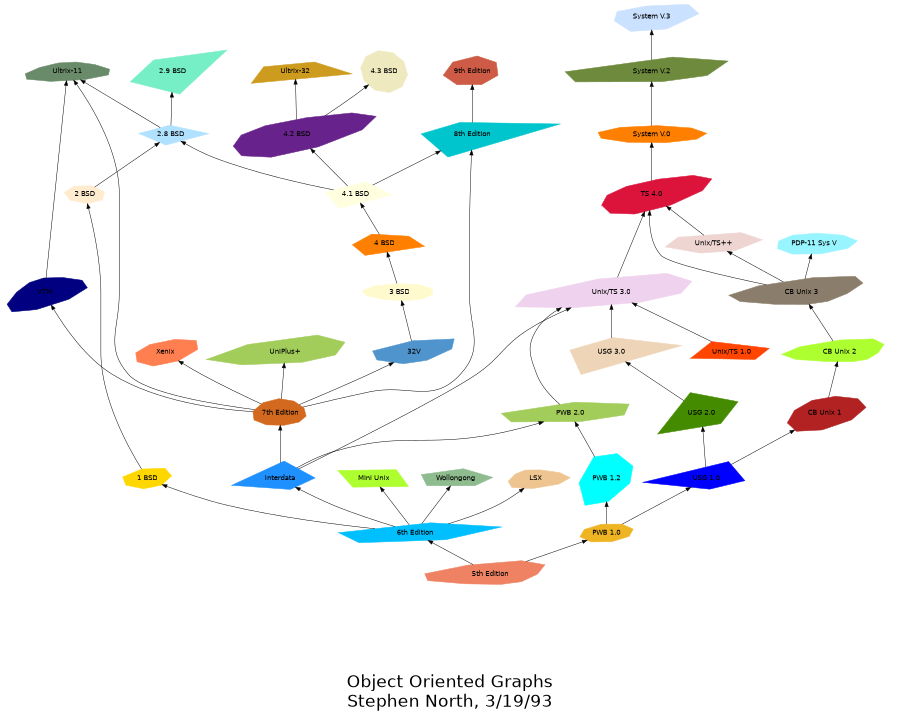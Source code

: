 digraph unix {
	graph [bb="0,0,1369.7,1194",
		fontname=Helvetica,
		fontsize=36,
		label="\n\n\n\nObject Oriented Graphs\nStephen North, 3/19/93",
		lheight=3.50,
		lp="684.87,130",
		lwidth=5.28,
		rankdir=BT,
		size="6,6"
	];
	node [color=white,
		distortion=0.0,
		fontname=Helvetica,
		label="\N",
		orientation=0.0,
		shape=polygon,
		sides=4,
		skew=0.0,
		style=filled
	];
	"5th Edition"	[color=salmon2,
		distortion=0.936354,
		height=0.62845,
		orientation=28,
		pos="763.71,282.62",
		sides=9,
		skew=-0.126818,
		width=2.4513];
	"6th Edition"	[color=deepskyblue,
		distortion=0.238792,
		height=0.53832,
		orientation=11,
		pos="634.71,360.63",
		sides=5,
		skew=0.995935,
		width=3.0296];
	"5th Edition" -> "6th Edition"	[pos="e,656.29,346.91 738.22,298.64 717.18,311.04 687.27,328.66 665.01,341.77"];
	"PWB 1.0"	[color=goldenrod2,
		distortion=0.019636,
		height=0.5066,
		orientation=79,
		pos="972.71,360.63",
		sides=8,
		skew=-0.440424,
		width=1.4853];
	"5th Edition" -> "PWB 1.0"	[pos="e,934.36,345.69 816.99,303 850.2,315.08 892.57,330.49 924.73,342.18"];
	LSX	[color=burlywood2,
		distortion=-0.698271,
		height=0.53598,
		orientation=22,
		pos="852.71,447.7",
		sides=9,
		skew=-0.195492,
		width=1.2854];
	"6th Edition" -> LSX	[pos="e,825.24,430.05 688.88,376.92 721.06,386.68 762.36,400.41 797.71,416.01 803.89,418.74 810.29,421.94 816.45,425.22"];
	"1 BSD"	[color=gold1,
		distortion=0.265084,
		height=0.54133,
		orientation=26,
		pos="175.71,447.7",
		sides=7,
		skew=0.403659,
		width=1.2966];
	"6th Edition" -> "1 BSD"	[pos="e,206.12,438.35 583.52,368.55 517.43,377.79 398.99,395.42 298.71,416.01 270.88,421.72 239.85,429.47 215.92,435.76"];
	"Mini Unix"	[color=greenyellow,
		distortion=0.039386,
		height=0.5,
		orientation=2,
		pos="554.71,447.7",
		skew=-0.461120,
		width=1.8383];
	"6th Edition" -> "Mini Unix"	[pos="e,570.13,430.3 622.21,374.92 610.23,387.65 591.88,407.17 577.34,422.63"];
	Wollongong	[color=darkseagreen,
		distortion=0.228564,
		height=0.5333,
		orientation=63,
		pos="713.71,447.7",
		sides=5,
		skew=-0.062846,
		width=2.0754];
	"6th Edition" -> Wollongong	[pos="e,700.88,432.88 651.46,379.67 663.92,393.09 680.96,411.43 694.06,425.54"];
	Interdata	[color=dodgerblue1,
		distortion=0.624013,
		height=0.704,
		orientation=56,
		pos="388.71,447.7",
		skew=0.101396,
		width=2.2595];
	"6th Edition" -> Interdata	[pos="e,417.97,436.58 604.54,372.06 560.01,387.46 476.67,416.28 427.6,433.25"];
	"PWB 1.2"	[color=cyan,
		distortion=0.640971,
		height=0.88033,
		orientation=84,
		pos="972.71,447.7",
		sides=7,
		skew=-0.768455,
		width=1.5343];
	"PWB 1.0" -> "PWB 1.2"	[pos="e,972.71,419.79 972.71,378.84 972.71,387.75 972.71,398.98 972.71,409.73"];
	"USG 1.0"	[color=blue,
		distortion=0.758942,
		height=0.69721,
		orientation=42,
		pos="1138.7,447.7",
		skew=0.039886,
		width=2.5691];
	"PWB 1.0" -> "USG 1.0"	[pos="e,1115,434.54 1005.1,378.23 1034.2,393.16 1076.8,414.96 1106,429.93"];
	"2 BSD"	[color=blanchedalmond,
		distortion=-0.010661,
		height=0.51591,
		orientation=84,
		pos="117.71,896.1",
		sides=7,
		skew=0.179249,
		width=1.1823];
	"1 BSD" -> "2 BSD"	[pos="e,121.64,877.25 170.16,465.71 160.06,498.25 139.71,571.7 139.71,635.17 139.71,635.17 139.71,635.17 139.71,728.96 139.71,777.84 130.23,\
834.12 123.72,867.03"];
	"Unix/TS 3.0"	[color=thistle2,
		distortion=0.731383,
		height=0.73633,
		orientation=43,
		pos="908.71,727.96",
		sides=8,
		skew=-0.824612,
		width=3.1145];
	Interdata -> "Unix/TS 3.0"	[pos="e,870.39,706.99 415.95,463.49 480.77,498.65 649.33,589.92 790.71,665.05 813.94,677.4 839.83,691 861.42,702.3"];
	"PWB 2.0"	[color=darkolivegreen3,
		distortion=0.592100,
		height=0.56098,
		orientation=34,
		pos="822.71,543.33",
		sides=6,
		skew=-0.719269,
		width=2.4677];
	Interdata -> "PWB 2.0"	[pos="e,767.37,526.7 420.73,461.04 437.99,467.3 459.77,474.58 479.71,479.39 584.55,504.73 614.05,493.71 719.71,515.39 731.99,517.91 745,\
520.99 757.49,524.15"];
	"7th Edition"	[color=chocolate,
		distortion=0.298417,
		height=0.64255,
		orientation=65,
		pos="388.71,543.33",
		sides=10,
		skew=0.310367,
		width=1.5756];
	Interdata -> "7th Edition"	[pos="e,388.71,523.58 388.71,470.42 388.71,483.25 388.71,499.65 388.71,513.54"];
	"TS 4.0"	[color=crimson,
		distortion=-0.641701,
		height=0.75173,
		orientation=50,
		pos="988.71,896.1",
		sides=10,
		skew=-0.952502,
		width=1.9652];
	"Unix/TS 3.0" -> "TS 4.0"	[pos="e,977.26,871.34 918.51,749.33 932.03,777.41 956.55,828.32 972.73,861.93"];
	"PWB 2.0" -> "Unix/TS 3.0"	[pos="e,850.13,706.46 813.63,560.76 801.49,585.17 783.56,631.71 802.71,665.05 811.53,680.43 825.81,692.35 841.07,701.43"];
	"8th Edition"	[color=turquoise3,
		distortion=-0.997093,
		height=0.80427,
		orientation=50,
		pos="714.71,988.37",
		skew=-0.061117,
		width=3.2588];
	"7th Edition" -> "8th Edition"	[pos="e,704.97,965.85 432.63,554.32 505.78,571.03 644.99,603.26 648.71,607.28 685.23,646.86 667.71,673.1 667.71,726.96 667.71,726.96 667.71,\
726.96 667.71,812.95 667.71,864.62 687.17,922.01 701.04,956.37"];
	"32V"	[color=steelblue3,
		distortion=0.878516,
		height=0.60598,
		orientation=19,
		pos="587.71,636.17",
		sides=7,
		skew=0.592905,
		width=1.4313];
	"7th Edition" -> "32V"	[pos="e,555.35,620.05 422.74,559.63 450.9,572.32 491.95,590.87 527.71,607.28 533.6,609.98 539.81,612.85 545.91,615.67"];
	V7M	[color=navy,
		distortion=-0.960249,
		height=0.74745,
		orientation=32,
		pos="52.705,727.96",
		sides=10,
		skew=0.460424,
		width=1.464];
	"7th Edition" -> V7M	[pos="e,64.089,711.69 340.1,551.64 294.87,560.01 226.8,576.69 174.71,607.28 131.53,632.63 92.269,676.56 70.518,703.56"];
	"Ultrix-11"	[color=darkseagreen4,
		distortion=-0.633186,
		height=0.53138,
		orientation=10,
		pos="120.71,1082.5",
		sides=10,
		skew=0.333125,
		width=1.7678];
	"7th Edition" -> "Ultrix-11"	[pos="e,131.03,1065.4 335.28,548.45 294.11,554.58 239.09,569.77 207.71,607.28 173.14,648.58 188.71,673.1 188.71,726.96 188.71,726.96 188.71,\
726.96 188.71,897.1 188.71,957.29 156.41,1022.1 136.34,1056.6"];
	Xenix	[color=coral,
		distortion=-0.337997,
		height=0.63729,
		orientation=52,
		pos="265.71,636.17",
		sides=8,
		skew=-0.760726,
		width=1.3725];
	"7th Edition" -> Xenix	[pos="e,284.63,621.19 364.11,562.5 343.53,577.7 314.2,599.35 292.92,615.07"];
	"UniPlus+"	[color=darkolivegreen3,
		distortion=0.788483,
		height=0.69194,
		orientation=39,
		pos="425.71,636.17",
		sides=7,
		skew=-0.526284,
		width=2.5716];
	"7th Edition" -> "UniPlus+"	[pos="e,419.25,619.32 397.29,565.4 402.68,578.64 409.67,595.81 415.37,609.79"];
	"9th Edition"	[color=coral3,
		distortion=0.138690,
		height=0.66083,
		orientation=55,
		pos="754.71,1082.5",
		sides=7,
		skew=0.554049,
		width=1.6632];
	"8th Edition" -> "9th Edition"	[pos="e,746.34,1062.2 720.78,1003.4 726.48,1016.5 735.18,1036.5 742.34,1053"];
	"3 BSD"	[color=lemonchiffon,
		distortion=0.251820,
		height=0.5,
		orientation=18,
		pos="530.71,727.96",
		sides=10,
		skew=-0.530618,
		width=1.5586];
	"32V" -> "3 BSD"	[pos="e,541,710.74 578.04,652.4 569.43,665.95 556.69,686.03 546.59,701.94"];
	V7M -> "Ultrix-11"	[pos="e,113.04,1064.3 52.31,747.66 51.934,782.54 52.812,859.75 65.705,923.16 75.436,971.02 96.048,1024.2 109.09,1055.1"];
	"2.8 BSD"	[color=lightskyblue1,
		distortion=-0.239422,
		height=0.55846,
		orientation=44,
		pos="287.71,988.37",
		skew=0.053841,
		width=1.9826];
	"2 BSD" -> "2.8 BSD"	[pos="e,263.5,974.51 140.63,909.27 169.96,924.84 220.96,951.93 254.53,969.75"];
	"2.8 BSD" -> "Ultrix-11"	[pos="e,147.42,1066.7 267.23,1000.7 239.68,1015.9 190.26,1043.1 156.5,1061.7"];
	"2.9 BSD"	[color=aquamarine2,
		distortion=-0.843381,
		height=0.80291,
		orientation=70,
		pos="287.71,1082.5",
		skew=-0.601395,
		width=2.3681];
	"2.8 BSD" -> "2.9 BSD"	[pos="e,287.71,1055.9 287.71,1005.4 287.71,1016.5 287.71,1031.7 287.71,1045.6"];
	"4 BSD"	[color=darkorange1,
		distortion=-0.772300,
		height=0.58561,
		orientation=24,
		pos="523.71,811.95",
		sides=5,
		skew=-0.028475,
		width=1.7389];
	"3 BSD" -> "4 BSD"	[pos="e,524.99,795.91 529.25,745.95 528.27,757.46 526.96,772.86 525.85,785.78"];
	"4.1 BSD"	[color=lightyellow1,
		distortion=-0.226170,
		height=0.6378,
		orientation=38,
		pos="516.71,896.1",
		skew=0.504053,
		width=1.9469];
	"4 BSD" -> "4.1 BSD"	[pos="e,517.98,880.12 522.49,827.26 521.48,839.05 520.03,856.07 518.84,870.1"];
	"4.1 BSD" -> "8th Edition"	[pos="e,671.89,967.85 548.52,911.6 579.22,925.6 626.26,947.04 662.46,963.55"];
	"4.1 BSD" -> "2.8 BSD"	[pos="e,313.32,977.27 491.76,906.93 450.85,923.06 369.4,955.17 322.72,973.57"];
	"4.2 BSD"	[color=darkorchid4,
		distortion=-0.807349,
		height=0.81143,
		orientation=50,
		pos="489.71,988.37",
		sides=10,
		skew=-0.908842,
		width=2.4777];
	"4.1 BSD" -> "4.2 BSD"	[pos="e,495.64,967.52 512.37,911.6 508.65,924.03 503.18,942.33 498.54,957.82"];
	"4.3 BSD"	[color=lemonchiffon2,
		distortion=-0.030619,
		height=0.77622,
		orientation=76,
		pos="628.71,1082.5",
		sides=10,
		skew=0.985021,
		width=1.3478];
	"4.2 BSD" -> "4.3 BSD"	[pos="e,600.33,1062.7 525.14,1012.9 545.55,1026.4 571.17,1043.4 591.82,1057"];
	"Ultrix-32"	[color=goldenrod3,
		distortion=-0.644209,
		height=0.58223,
		orientation=21,
		pos="476.71,1082.5",
		skew=0.307836,
		width=2.3681];
	"4.2 BSD" -> "Ultrix-32"	[pos="e,478.49,1068.8 487.2,1007.1 485.12,1021.8 482.16,1042.8 479.92,1058.7"];
	"PWB 1.2" -> "PWB 2.0"	[pos="e,844.07,529 941.63,468.1 915.53,484.39 878.47,507.52 852.69,523.62"];
	"CB Unix 1"	[color=firebrick,
		distortion=-0.348692,
		height=0.72208,
		orientation=42,
		pos="1173.7,543.33",
		sides=9,
		skew=0.767058,
		width=1.9071];
	"USG 1.0" -> "CB Unix 1"	[pos="e,1165,519.01 1145.5,466.75 1150,478.84 1156.1,495.11 1161.4,509.46"];
	"USG 2.0"	[color=chartreuse4,
		distortion=0.748625,
		height=0.77619,
		orientation=74,
		pos="1008.7,543.33",
		skew=-0.647656,
		width=2.1404];
	"USG 1.0" -> "USG 2.0"	[pos="e,1029.2,527.56 1122,460.75 1100.7,476.1 1063.5,502.89 1037.5,521.56"];
	"CB Unix 2"	[color=greenyellow,
		distortion=0.851818,
		height=0.61186,
		orientation=32,
		pos="1288.7,636.17",
		sides=10,
		skew=-0.020120,
		width=2.2509];
	"CB Unix 1" -> "CB Unix 2"	[pos="e,1269.4,619.92 1201.5,566.32 1219.8,580.71 1243.4,599.42 1261.5,613.7"];
	"USG 3.0"	[color=bisque2,
		distortion=-0.848455,
		height=0.80243,
		orientation=44,
		pos="908.71,636.17",
		skew=0.267152,
		width=2.7019];
	"USG 2.0" -> "USG 3.0"	[pos="e,923.11,622.09 984.5,566.32 968.16,581.17 946.75,600.61 930.86,615.04"];
	"CB Unix 3"	[color=bisque4,
		distortion=0.992237,
		height=0.674,
		orientation=29,
		pos="1202.7,727.96",
		sides=10,
		skew=0.256102,
		width=2.5175];
	"CB Unix 2" -> "CB Unix 3"	[pos="e,1217.9,711.05 1273.3,653.22 1259.9,667.27 1240.2,687.84 1225,703.69"];
	"Unix/TS++"	[color=mistyrose2,
		distortion=0.545461,
		height=0.55238,
		orientation=16,
		pos="1095.7,811.95",
		sides=6,
		skew=0.313589,
		width=2.1927];
	"CB Unix 3" -> "Unix/TS++"	[pos="e,1113.8,797.1 1183.1,744 1165.9,757.15 1140.9,776.35 1122,790.82"];
	"PDP-11 Sys V"	[color=cadetblue1,
		distortion=-0.267769,
		height=0.55754,
		orientation=40,
		pos="1274.7,811.95",
		sides=9,
		skew=0.271226,
		width=2.2825];
	"CB Unix 3" -> "PDP-11 Sys V"	[pos="e,1257.9,791.79 1221.6,750.5 1230.7,760.81 1241.6,773.26 1251.2,784.17"];
	"CB Unix 3" -> "TS 4.0"	[pos="e,986.62,874 1136.3,732.98 1093.4,739.18 1039.9,754.34 1007.7,790.87 990.29,810.65 986.42,840.95 986.38,863.79"];
	"Unix/TS++" -> "TS 4.0"	[pos="e,1008,880.26 1077.6,826.89 1060.7,839.81 1035.5,859.21 1016.2,874.02"];
	"USG 3.0" -> "Unix/TS 3.0"	[pos="e,908.71,710.75 908.71,654.06 908.71,667.14 908.71,685.5 908.71,700.53"];
	"Unix/TS 1.0"	[color=orangered,
		distortion=0.305594,
		height=0.5422,
		orientation=75,
		pos="1106.7,636.17",
		skew=0.070516,
		width=2.2979];
	"Unix/TS 1.0" -> "Unix/TS 3.0"	[pos="e,937.95,713.7 1066.2,655.55 1031.3,671.36 981.4,693.99 947.17,709.52"];
	"System V.0"	[color=darkorange1,
		distortion=0.021556,
		height=0.5,
		orientation=26,
		pos="988.71,988.37",
		sides=9,
		skew=-0.729938,
		width=2.3353];
	"TS 4.0" -> "System V.0"	[pos="e,988.71,971.39 988.71,914.93 988.71,928.16 988.71,946.41 988.71,961.28"];
	"System V.2"	[color=darkolivegreen4,
		distortion=0.985153,
		height=0.64346,
		orientation=33,
		pos="988.71,1082.5",
		sides=6,
		skew=-0.399752,
		width=3.0494];
	"System V.0" -> "System V.2"	[pos="e,988.71,1065.8 988.71,1005.8 988.71,1019.6 988.71,1039.6 988.71,1055.5"];
	"System V.3"	[color=lightsteelblue1,
		distortion=-0.687574,
		height=0.64742,
		orientation=58,
		pos="988.71,1170.7",
		sides=7,
		skew=-0.180116,
		width=2.2061];
	"System V.2" -> "System V.3"	[pos="e,988.71,1149.7 988.71,1101.3 988.71,1112.4 988.71,1126.8 988.71,1139.5"];
}
